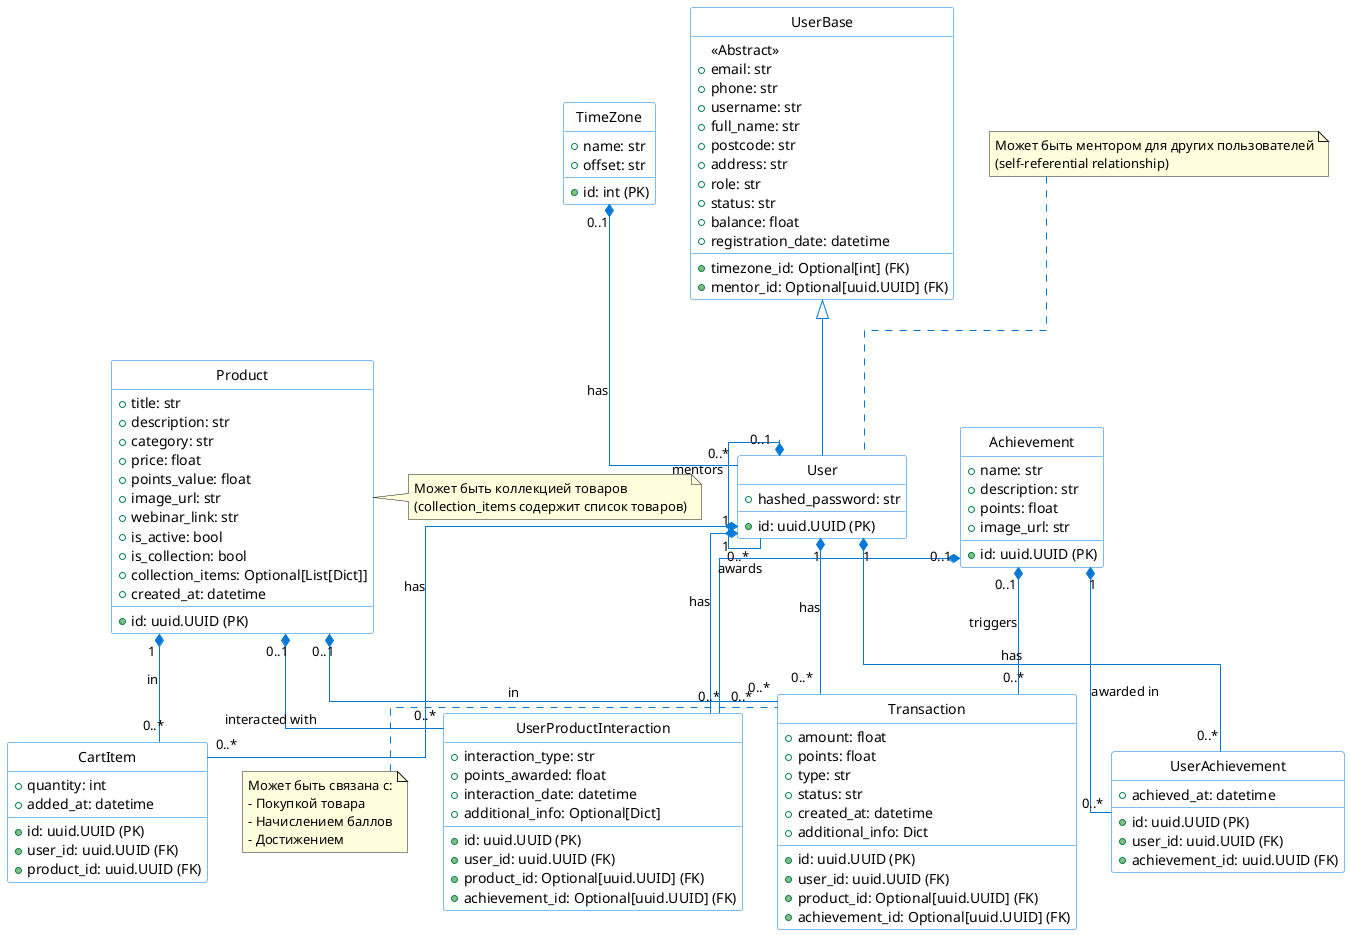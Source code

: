 @startuml ecommerce_models

' Настройки диаграммы
hide circle
skinparam linetype ortho
skinparam packageStyle rectangle
skinparam class {
    BackgroundColor White
    ArrowColor #0078D7
    BorderColor #0078D7
}

' Определение классов

class TimeZone {
    + id: int (PK)
    + name: str
    + offset: str
}

class UserBase {
    <<Abstract>>
    + email: str
    + phone: str
    + username: str
    + full_name: str
    + postcode: str
    + address: str
    + role: str
    + status: str
    + timezone_id: Optional[int] (FK)
    + mentor_id: Optional[uuid.UUID] (FK)
    + balance: float
    + registration_date: datetime
}

class User {
    + id: uuid.UUID (PK)
    + hashed_password: str
}

class Product {
    + id: uuid.UUID (PK)
    + title: str
    + description: str
    + category: str
    + price: float
    + points_value: float
    + image_url: str
    + webinar_link: str
    + is_active: bool
    + is_collection: bool
    + collection_items: Optional[List[Dict]]
    + created_at: datetime
}

class CartItem {
    + id: uuid.UUID (PK)
    + user_id: uuid.UUID (FK)
    + product_id: uuid.UUID (FK)
    + quantity: int
    + added_at: datetime
}

class UserProductInteraction {
    + id: uuid.UUID (PK)
    + user_id: uuid.UUID (FK)
    + product_id: Optional[uuid.UUID] (FK)
    + interaction_type: str
    + points_awarded: float
    + interaction_date: datetime
    + achievement_id: Optional[uuid.UUID] (FK)
    + additional_info: Optional[Dict]
}

class Transaction {
    + id: uuid.UUID (PK)
    + user_id: uuid.UUID (FK)
    + amount: float
    + points: float
    + type: str
    + status: str
    + product_id: Optional[uuid.UUID] (FK)
    + achievement_id: Optional[uuid.UUID] (FK)
    + created_at: datetime
    + additional_info: Dict
}

class Achievement {
    + id: uuid.UUID (PK)
    + name: str
    + description: str
    + points: float
    + image_url: str
}

class UserAchievement {
    + id: uuid.UUID (PK)
    + user_id: uuid.UUID (FK)
    + achievement_id: uuid.UUID (FK)
    + achieved_at: datetime
}

' Наследование
UserBase <|-- User

' Связи между классами

User "1" *-- "0..*" CartItem : "has"
Product "1" *-- "0..*" CartItem : "in"

User "1" *-- "0..*" Transaction : "has"
Product "0..1" *-- "0..*" Transaction : "in"
Achievement "0..1" *-- "0..*" Transaction : "triggers"

User "1" *-- "0..*" UserProductInteraction : "has"
Product "0..1" *-- "0..*" UserProductInteraction : "interacted with"
Achievement "0..1" *-- "0..*" UserProductInteraction : "awards"

User "0..1" *-- "0..*" User : "mentors"
TimeZone "0..1" *-- "0..*" User : "has"

User "1" *-- "0..*" UserAchievement : "has"
Achievement "1" *-- "0..*" UserAchievement : "awarded in"

' Примечания
note top of User
  Может быть ментором для других пользователей
  (self-referential relationship)
end note

note right of Product
  Может быть коллекцией товаров
  (collection_items содержит список товаров)
end note

note left of Transaction
  Может быть связана с:
  - Покупкой товара
  - Начислением баллов
  - Достижением
end note

@enduml